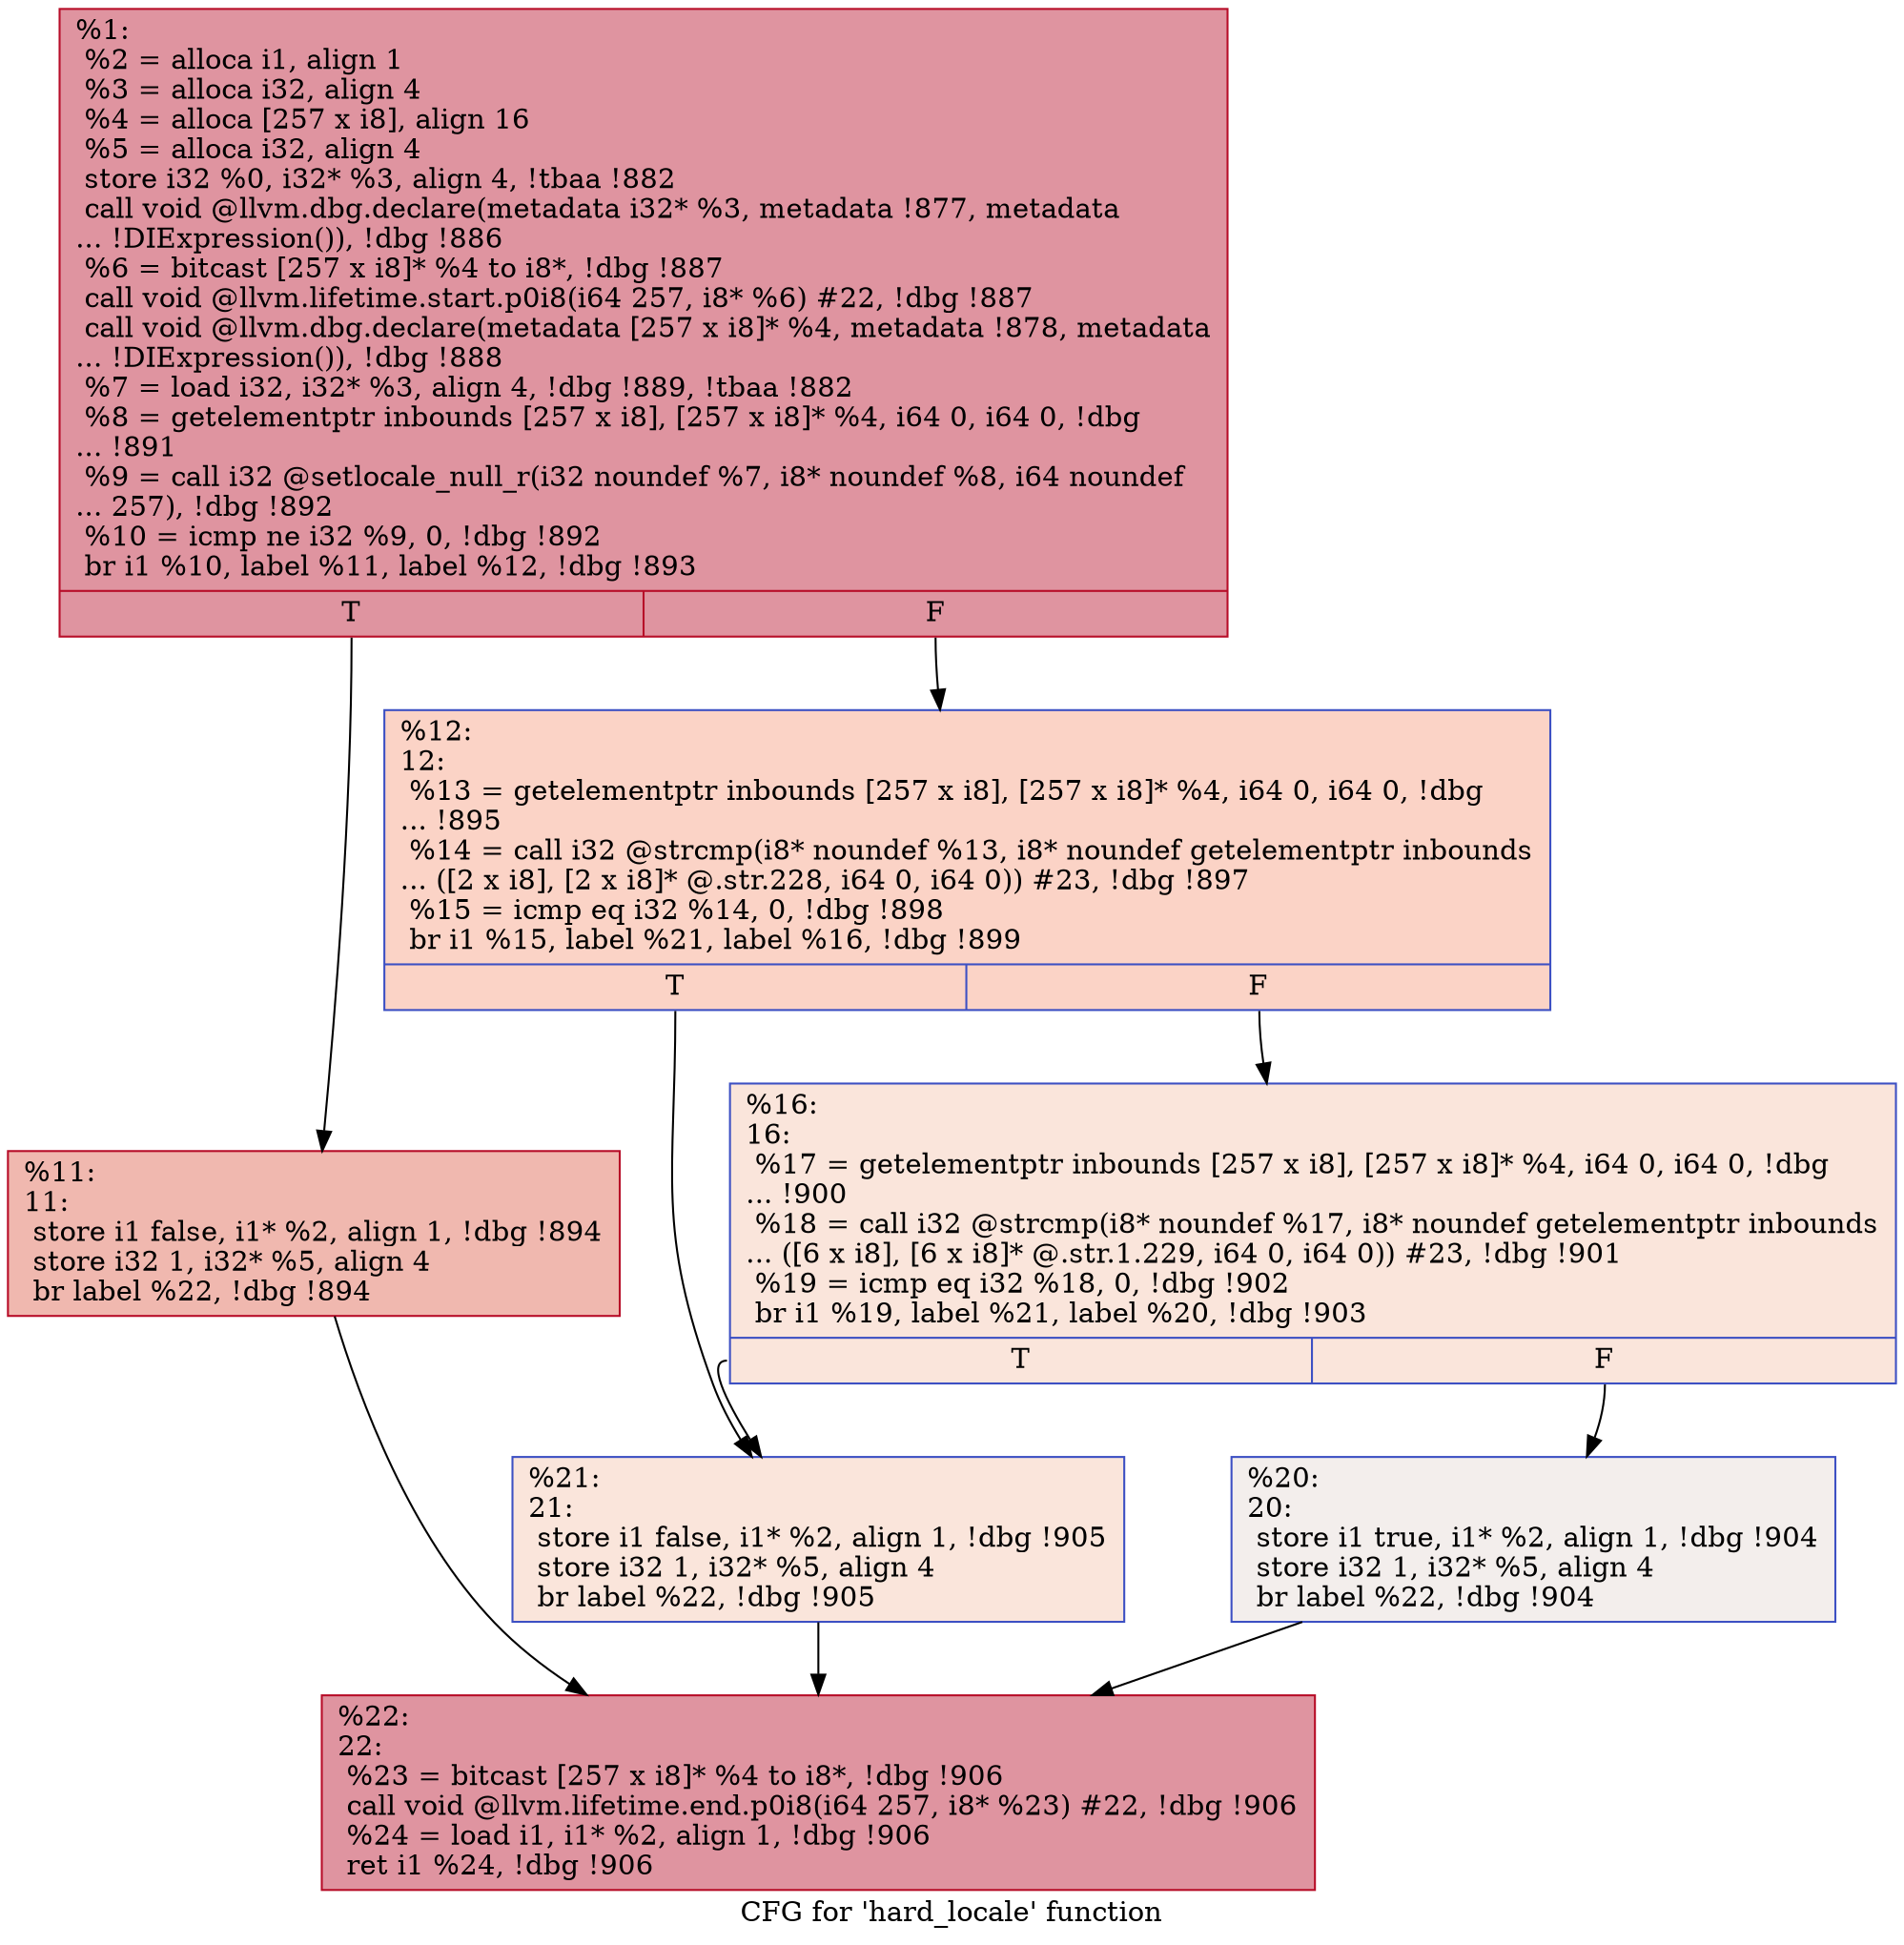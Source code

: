digraph "CFG for 'hard_locale' function" {
	label="CFG for 'hard_locale' function";

	Node0x1509800 [shape=record,color="#b70d28ff", style=filled, fillcolor="#b70d2870",label="{%1:\l  %2 = alloca i1, align 1\l  %3 = alloca i32, align 4\l  %4 = alloca [257 x i8], align 16\l  %5 = alloca i32, align 4\l  store i32 %0, i32* %3, align 4, !tbaa !882\l  call void @llvm.dbg.declare(metadata i32* %3, metadata !877, metadata\l... !DIExpression()), !dbg !886\l  %6 = bitcast [257 x i8]* %4 to i8*, !dbg !887\l  call void @llvm.lifetime.start.p0i8(i64 257, i8* %6) #22, !dbg !887\l  call void @llvm.dbg.declare(metadata [257 x i8]* %4, metadata !878, metadata\l... !DIExpression()), !dbg !888\l  %7 = load i32, i32* %3, align 4, !dbg !889, !tbaa !882\l  %8 = getelementptr inbounds [257 x i8], [257 x i8]* %4, i64 0, i64 0, !dbg\l... !891\l  %9 = call i32 @setlocale_null_r(i32 noundef %7, i8* noundef %8, i64 noundef\l... 257), !dbg !892\l  %10 = icmp ne i32 %9, 0, !dbg !892\l  br i1 %10, label %11, label %12, !dbg !893\l|{<s0>T|<s1>F}}"];
	Node0x1509800:s0 -> Node0x1509890;
	Node0x1509800:s1 -> Node0x15098e0;
	Node0x1509890 [shape=record,color="#b70d28ff", style=filled, fillcolor="#dc5d4a70",label="{%11:\l11:                                               \l  store i1 false, i1* %2, align 1, !dbg !894\l  store i32 1, i32* %5, align 4\l  br label %22, !dbg !894\l}"];
	Node0x1509890 -> Node0x1509a20;
	Node0x15098e0 [shape=record,color="#3d50c3ff", style=filled, fillcolor="#f59c7d70",label="{%12:\l12:                                               \l  %13 = getelementptr inbounds [257 x i8], [257 x i8]* %4, i64 0, i64 0, !dbg\l... !895\l  %14 = call i32 @strcmp(i8* noundef %13, i8* noundef getelementptr inbounds\l... ([2 x i8], [2 x i8]* @.str.228, i64 0, i64 0)) #23, !dbg !897\l  %15 = icmp eq i32 %14, 0, !dbg !898\l  br i1 %15, label %21, label %16, !dbg !899\l|{<s0>T|<s1>F}}"];
	Node0x15098e0:s0 -> Node0x15099d0;
	Node0x15098e0:s1 -> Node0x1509930;
	Node0x1509930 [shape=record,color="#3d50c3ff", style=filled, fillcolor="#f4c5ad70",label="{%16:\l16:                                               \l  %17 = getelementptr inbounds [257 x i8], [257 x i8]* %4, i64 0, i64 0, !dbg\l... !900\l  %18 = call i32 @strcmp(i8* noundef %17, i8* noundef getelementptr inbounds\l... ([6 x i8], [6 x i8]* @.str.1.229, i64 0, i64 0)) #23, !dbg !901\l  %19 = icmp eq i32 %18, 0, !dbg !902\l  br i1 %19, label %21, label %20, !dbg !903\l|{<s0>T|<s1>F}}"];
	Node0x1509930:s0 -> Node0x15099d0;
	Node0x1509930:s1 -> Node0x1509980;
	Node0x1509980 [shape=record,color="#3d50c3ff", style=filled, fillcolor="#e3d9d370",label="{%20:\l20:                                               \l  store i1 true, i1* %2, align 1, !dbg !904\l  store i32 1, i32* %5, align 4\l  br label %22, !dbg !904\l}"];
	Node0x1509980 -> Node0x1509a20;
	Node0x15099d0 [shape=record,color="#3d50c3ff", style=filled, fillcolor="#f4c5ad70",label="{%21:\l21:                                               \l  store i1 false, i1* %2, align 1, !dbg !905\l  store i32 1, i32* %5, align 4\l  br label %22, !dbg !905\l}"];
	Node0x15099d0 -> Node0x1509a20;
	Node0x1509a20 [shape=record,color="#b70d28ff", style=filled, fillcolor="#b70d2870",label="{%22:\l22:                                               \l  %23 = bitcast [257 x i8]* %4 to i8*, !dbg !906\l  call void @llvm.lifetime.end.p0i8(i64 257, i8* %23) #22, !dbg !906\l  %24 = load i1, i1* %2, align 1, !dbg !906\l  ret i1 %24, !dbg !906\l}"];
}
